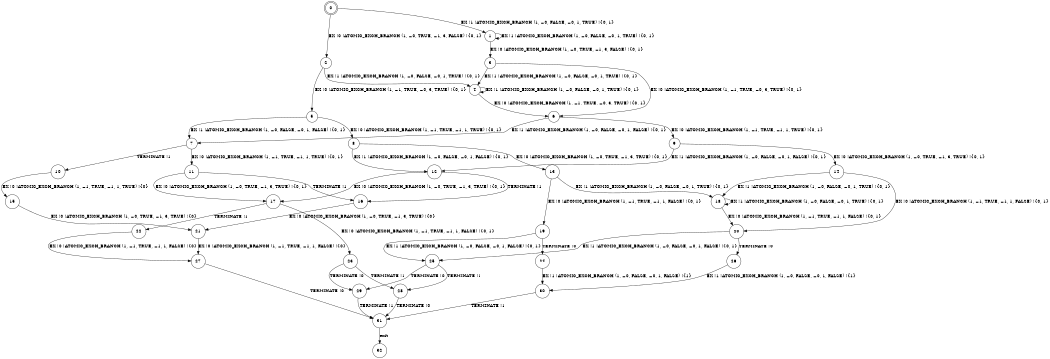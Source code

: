 digraph BCG {
size = "7, 10.5";
center = TRUE;
node [shape = circle];
0 [peripheries = 2];
0 -> 1 [label = "EX !1 !ATOMIC_EXCH_BRANCH (1, +0, FALSE, +0, 1, TRUE) !{0, 1}"];
0 -> 2 [label = "EX !0 !ATOMIC_EXCH_BRANCH (1, +0, TRUE, +1, 3, FALSE) !{0, 1}"];
1 -> 3 [label = "EX !0 !ATOMIC_EXCH_BRANCH (1, +0, TRUE, +1, 3, FALSE) !{0, 1}"];
1 -> 1 [label = "EX !1 !ATOMIC_EXCH_BRANCH (1, +0, FALSE, +0, 1, TRUE) !{0, 1}"];
2 -> 4 [label = "EX !1 !ATOMIC_EXCH_BRANCH (1, +0, FALSE, +0, 1, TRUE) !{0, 1}"];
2 -> 5 [label = "EX !0 !ATOMIC_EXCH_BRANCH (1, +1, TRUE, +0, 3, TRUE) !{0, 1}"];
3 -> 4 [label = "EX !1 !ATOMIC_EXCH_BRANCH (1, +0, FALSE, +0, 1, TRUE) !{0, 1}"];
3 -> 6 [label = "EX !0 !ATOMIC_EXCH_BRANCH (1, +1, TRUE, +0, 3, TRUE) !{0, 1}"];
4 -> 4 [label = "EX !1 !ATOMIC_EXCH_BRANCH (1, +0, FALSE, +0, 1, TRUE) !{0, 1}"];
4 -> 6 [label = "EX !0 !ATOMIC_EXCH_BRANCH (1, +1, TRUE, +0, 3, TRUE) !{0, 1}"];
5 -> 7 [label = "EX !1 !ATOMIC_EXCH_BRANCH (1, +0, FALSE, +0, 1, FALSE) !{0, 1}"];
5 -> 8 [label = "EX !0 !ATOMIC_EXCH_BRANCH (1, +1, TRUE, +1, 1, TRUE) !{0, 1}"];
6 -> 7 [label = "EX !1 !ATOMIC_EXCH_BRANCH (1, +0, FALSE, +0, 1, FALSE) !{0, 1}"];
6 -> 9 [label = "EX !0 !ATOMIC_EXCH_BRANCH (1, +1, TRUE, +1, 1, TRUE) !{0, 1}"];
7 -> 10 [label = "TERMINATE !1"];
7 -> 11 [label = "EX !0 !ATOMIC_EXCH_BRANCH (1, +1, TRUE, +1, 1, TRUE) !{0, 1}"];
8 -> 12 [label = "EX !1 !ATOMIC_EXCH_BRANCH (1, +0, FALSE, +0, 1, FALSE) !{0, 1}"];
8 -> 13 [label = "EX !0 !ATOMIC_EXCH_BRANCH (1, +0, TRUE, +1, 3, TRUE) !{0, 1}"];
9 -> 12 [label = "EX !1 !ATOMIC_EXCH_BRANCH (1, +0, FALSE, +0, 1, FALSE) !{0, 1}"];
9 -> 14 [label = "EX !0 !ATOMIC_EXCH_BRANCH (1, +0, TRUE, +1, 3, TRUE) !{0, 1}"];
10 -> 15 [label = "EX !0 !ATOMIC_EXCH_BRANCH (1, +1, TRUE, +1, 1, TRUE) !{0}"];
11 -> 16 [label = "TERMINATE !1"];
11 -> 17 [label = "EX !0 !ATOMIC_EXCH_BRANCH (1, +0, TRUE, +1, 3, TRUE) !{0, 1}"];
12 -> 16 [label = "TERMINATE !1"];
12 -> 17 [label = "EX !0 !ATOMIC_EXCH_BRANCH (1, +0, TRUE, +1, 3, TRUE) !{0, 1}"];
13 -> 18 [label = "EX !1 !ATOMIC_EXCH_BRANCH (1, +0, FALSE, +0, 1, TRUE) !{0, 1}"];
13 -> 19 [label = "EX !0 !ATOMIC_EXCH_BRANCH (1, +1, TRUE, +1, 1, FALSE) !{0, 1}"];
14 -> 18 [label = "EX !1 !ATOMIC_EXCH_BRANCH (1, +0, FALSE, +0, 1, TRUE) !{0, 1}"];
14 -> 20 [label = "EX !0 !ATOMIC_EXCH_BRANCH (1, +1, TRUE, +1, 1, FALSE) !{0, 1}"];
15 -> 21 [label = "EX !0 !ATOMIC_EXCH_BRANCH (1, +0, TRUE, +1, 3, TRUE) !{0}"];
16 -> 21 [label = "EX !0 !ATOMIC_EXCH_BRANCH (1, +0, TRUE, +1, 3, TRUE) !{0}"];
17 -> 22 [label = "TERMINATE !1"];
17 -> 23 [label = "EX !0 !ATOMIC_EXCH_BRANCH (1, +1, TRUE, +1, 1, FALSE) !{0, 1}"];
18 -> 18 [label = "EX !1 !ATOMIC_EXCH_BRANCH (1, +0, FALSE, +0, 1, TRUE) !{0, 1}"];
18 -> 20 [label = "EX !0 !ATOMIC_EXCH_BRANCH (1, +1, TRUE, +1, 1, FALSE) !{0, 1}"];
19 -> 24 [label = "TERMINATE !0"];
19 -> 25 [label = "EX !1 !ATOMIC_EXCH_BRANCH (1, +0, FALSE, +0, 1, FALSE) !{0, 1}"];
20 -> 26 [label = "TERMINATE !0"];
20 -> 25 [label = "EX !1 !ATOMIC_EXCH_BRANCH (1, +0, FALSE, +0, 1, FALSE) !{0, 1}"];
21 -> 27 [label = "EX !0 !ATOMIC_EXCH_BRANCH (1, +1, TRUE, +1, 1, FALSE) !{0}"];
22 -> 27 [label = "EX !0 !ATOMIC_EXCH_BRANCH (1, +1, TRUE, +1, 1, FALSE) !{0}"];
23 -> 28 [label = "TERMINATE !1"];
23 -> 29 [label = "TERMINATE !0"];
24 -> 30 [label = "EX !1 !ATOMIC_EXCH_BRANCH (1, +0, FALSE, +0, 1, FALSE) !{1}"];
25 -> 28 [label = "TERMINATE !1"];
25 -> 29 [label = "TERMINATE !0"];
26 -> 30 [label = "EX !1 !ATOMIC_EXCH_BRANCH (1, +0, FALSE, +0, 1, FALSE) !{1}"];
27 -> 31 [label = "TERMINATE !0"];
28 -> 31 [label = "TERMINATE !0"];
29 -> 31 [label = "TERMINATE !1"];
30 -> 31 [label = "TERMINATE !1"];
31 -> 32 [label = "exit"];
}
